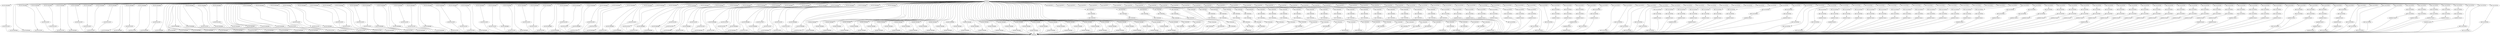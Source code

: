 digraph {
  0 [label="INITIAL",shape=box];
  1 [label="ACCEPT-PREPARE"];
  2 [label="ACCEPT-PREPARE"];
  3 [label="ACCEPT-PREPARE"];
  4 [label="ACCEPT-PREPARE"];
  5 [label="ACCEPT-PREPARE"];
  6 [label="ACCEPT-PREPARE"];
  7 [label="ACCEPT-PREPARE"];
  8 [label="ACCEPT-PREPARE"];
  9 [label="ACCEPT-PREPARE"];
  10 [label="ACCEPT-PREPARE"];
  11 [label="ACCEPT-PREPARE"];
  12 [label="ACCEPT-PREPARE"];
  13 [label="ACCEPT-PREPARE"];
  14 [label="ACCEPT-PREPARE"];
  15 [label="ACCEPT-PREPARE"];
  16 [label="ACCEPT-PREPARE"];
  17 [label="ACCEPT-PREPARE"];
  18 [label="ACCEPT-PREPARE"];
  19 [label="ACCEPT-PREPARE"];
  20 [label="ACCEPT-PREPARE"];
  21 [label="ACCEPT-PREPARE"];
  22 [label="ACCEPT-PREPARE"];
  23 [label="ACCEPT-PREPARE"];
  24 [label="ACCEPT-PREPARE"];
  25 [label="ACCEPT-PREPARE"];
  26 [label="ACCEPT-PREPARE"];
  27 [label="ACCEPT-PREPARE"];
  28 [label="ACCEPT-PREPARE"];
  29 [label="ACCEPT-PREPARE"];
  30 [label="ACCEPT-PREPARE"];
  31 [label="ACCEPT-PREPARE"];
  32 [label="ACCEPT-PREPARE"];
  33 [label="ACCEPT-PREPARE"];
  34 [label="ACCEPT-PREPARE"];
  35 [label="ACCEPT-PREPARE"];
  36 [label="ACCEPT-PREPARE"];
  37 [label="ACCEPT-PREPARE"];
  38 [label="ACCEPT-PREPARE"];
  39 [label="ACCEPT-PREPARE"];
  40 [label="ACCEPT-PREPARE"];
  41 [label="ACCEPT-PREPARE"];
  42 [label="ACCEPT-PREPARE"];
  43 [label="ACCEPT-PREPARE"];
  44 [label="ACCEPT-PREPARE"];
  45 [label="ACCEPT-PREPARE"];
  46 [label="ACCEPT-PREPARE"];
  47 [label="ACCEPT-PREPARE"];
  48 [label="ACCEPT-PREPARE"];
  49 [label="ACCEPT-PREPARE"];
  50 [label="ACCEPT-PREPARE"];
  51 [label="ACCEPT-PREPARE"];
  52 [label="ACCEPT-PREPARE"];
  53 [label="ACCEPT-PREPARE"];
  54 [label="ACCEPT-PREPARE"];
  55 [label="ACCEPT-PREPARE"];
  56 [label="ACCEPT-PREPARE"];
  57 [label="ACCEPT-PREPARE"];
  58 [label="ACCEPT-PREPARE"];
  59 [label="ACCEPT-PREPARE"];
  60 [label="ACCEPT-PREPARE"];
  61 [label="ACCEPT-PREPARE"];
  62 [label="ACCEPT-PREPARE"];
  63 [label="ACCEPT-PREPARE"];
  64 [label="ACCEPT-PREPARE"];
  65 [label="ACCEPT-PREPARE"];
  66 [label="ACCEPT-PREPARE"];
  67 [label="ACCEPT-PREPARE"];
  68 [label="ACCEPT-PREPARE"];
  69 [label="ACCEPT-PREPARE"];
  70 [label="ACCEPT-PREPARE"];
  71 [label="ACCEPT-PREPARE"];
  72 [label="ACCEPT-PREPARE"];
  73 [label="ACCEPT-PREPARE"];
  74 [label="ACCEPT-PREPARE"];
  75 [label="ACCEPT-PREPARE"];
  76 [label="ACCEPT-PREPARE"];
  77 [label="ACCEPT-PREPARE"];
  78 [label="ACCEPT-PREPARE"];
  79 [label="ACCEPT-PREPARE"];
  80 [label="ACCEPT-PREPARE"];
  81 [label="ACCEPT-PREPARE"];
  82 [label="ACCEPT-PREPARE"];
  83 [label="ACCEPT-PREPARE"];
  84 [label="ACCEPT-PREPARE"];
  85 [label="ACCEPT-PREPARE"];
  86 [label="ACCEPT-PREPARE"];
  87 [label="ACCEPT-PREPARE"];
  88 [label="ACCEPT-PREPARE"];
  89 [label="ACCEPT-PREPARE"];
  90 [label="ACCEPT-PREPARE"];
  91 [label="ACCEPT-PREPARE"];
  92 [label="ACCEPT-PREPARE"];
  93 [label="ACCEPT-PREPARE"];
  94 [label="ACCEPT-PREPARE"];
  95 [label="ACCEPT-PREPARE"];
  96 [label="ACCEPT-PREPARE"];
  97 [label="ACCEPT-PREPARE"];
  98 [label="ACCEPT-PREPARE"];
  99 [label="ACCEPT-PREPARE"];
  100 [label="ACCEPT-PREPARE"];
  101 [label="ACCEPT-PREPARE"];
  102 [label="ACCEPT-PREPARE"];
  103 [label="ACCEPT-PREPARE"];
  104 [label="ACCEPT-PREPARE"];
  105 [label="ACCEPT-PREPARE"];
  106 [label="ACCEPT-PREPARE"];
  107 [label="ACCEPT-PREPARE"];
  108 [label="ACCEPT-PREPARE"];
  109 [label="ACCEPT-PREPARE"];
  110 [label="ACCEPT-PREPARE"];
  111 [label="ACCEPT-PREPARE"];
  112 [label="ACCEPT-PREPARE"];
  113 [label="ACCEPT-PREPARE"];
  114 [label="ACCEPT-PREPARE"];
  115 [label="ACCEPT-PREPARE"];
  116 [label="ACCEPT-PREPARE"];
  117 [label="ACCEPT-PREPARE"];
  118 [label="ACCEPT-PREPARE"];
  119 [label="IGNORE-PREPARE"];
  120 [label="IGNORE-PREPARE"];
  121 [label="IGNORE-PREPARE"];
  122 [label="IGNORE-PREPARE"];
  123 [label="IGNORE-PREPARE"];
  124 [label="IGNORE-PREPARE"];
  125 [label="IGNORE-PREPARE"];
  126 [label="IGNORE-PREPARE"];
  127 [label="IGNORE-PREPARE"];
  128 [label="IGNORE-PREPARE"];
  129 [label="IGNORE-PREPARE"];
  130 [label="IGNORE-PREPARE"];
  131 [label="IGNORE-PREPARE"];
  132 [label="IGNORE-PREPARE"];
  133 [label="IGNORE-PREPARE"];
  134 [label="IGNORE-PREPARE"];
  135 [label="IGNORE-PREPARE"];
  136 [label="IGNORE-PREPARE"];
  137 [label="IGNORE-PREPARE"];
  138 [label="IGNORE-PREPARE"];
  139 [label="IGNORE-PREPARE"];
  140 [label="IGNORE-PREPARE"];
  141 [label="IGNORE-PREPARE"];
  142 [label="IGNORE-PREPARE"];
  143 [label="IGNORE-PREPARE"];
  144 [label="IGNORE-PREPARE"];
  145 [label="IGNORE-PREPARE"];
  146 [label="IGNORE-PREPARE"];
  147 [label="IGNORE-PREPARE"];
  148 [label="IGNORE-PREPARE"];
  149 [label="IGNORE-PREPARE"];
  150 [label="IGNORE-PREPARE"];
  151 [label="IGNORE-PREPARE"];
  152 [label="IGNORE-PREPARE"];
  153 [label="IGNORE-PREPARE"];
  154 [label="IGNORE-PREPARE"];
  155 [label="IGNORE-PREPARE"];
  156 [label="IGNORE-PREPARE"];
  157 [label="IGNORE-PREPARE"];
  158 [label="IGNORE-PREPARE"];
  159 [label="IGNORE-PREPARE"];
  160 [label="IGNORE-PREPARE"];
  161 [label="IGNORE-PREPARE"];
  162 [label="IGNORE-PREPARE"];
  163 [label="IGNORE-PREPARE"];
  164 [label="IGNORE-PREPARE"];
  165 [label="IGNORE-PREPARE"];
  166 [label="IGNORE-PREPARE"];
  167 [label="IGNORE-PREPARE"];
  168 [label="IGNORE-PREPARE"];
  169 [label="IGNORE-PREPARE"];
  170 [label="IGNORE-PREPARE"];
  171 [label="IGNORE-PREPARE"];
  172 [label="IGNORE-PREPARE"];
  173 [label="IGNORE-PREPARE"];
  174 [label="IGNORE-PREPARE"];
  175 [label="IGNORE-PREPARE"];
  176 [label="IGNORE-PREPARE"];
  177 [label="IGNORE-PREPARE"];
  178 [label="IGNORE-PREPARE"];
  179 [label="IGNORE-PREPARE"];
  180 [label="IGNORE-PREPARE"];
  181 [label="IGNORE-PREPARE"];
  182 [label="IGNORE-PREPARE"];
  183 [label="NEW-PROPOSE"];
  184 [label="NEW-PROPOSE"];
  185 [label="NEW-PROPOSE"];
  186 [label="NEW-PROPOSE"];
  187 [label="NEW-PROPOSE"];
  188 [label="NEW-PROPOSE"];
  189 [label="NEW-PROPOSE"];
  190 [label="NEW-PROPOSE"];
  191 [label="NEW-PROPOSE"];
  192 [label="NEW-PROPOSE"];
  193 [label="NEW-PROPOSE"];
  194 [label="NEW-PROPOSE"];
  195 [label="NEW-PROPOSE"];
  196 [label="NEW-PROPOSE"];
  197 [label="NEW-PROPOSE"];
  198 [label="NEW-PROPOSE"];
  199 [label="NEW-PROPOSE"];
  200 [label="NEW-PROPOSE"];
  201 [label="NEW-PROPOSE"];
  202 [label="NEW-PROPOSE"];
  203 [label="NEW-PROPOSE"];
  204 [label="NEW-PROPOSE"];
  205 [label="NEW-PROPOSE"];
  206 [label="NEW-PROPOSE"];
  207 [label="NEW-PROPOSE"];
  208 [label="NEW-PROPOSE"];
  209 [label="NEW-PROPOSE"];
  210 [label="NEW-PROPOSE"];
  211 [label="NEW-PROPOSE"];
  212 [label="NEW-PROPOSE"];
  213 [label="NEW-PROPOSE"];
  214 [label="NEW-PROPOSE"];
  215 [label="NEW-PROPOSE"];
  216 [label="NEW-PROPOSE"];
  217 [label="NEW-PROPOSE"];
  218 [label="NEW-PROPOSE"];
  219 [label="NEW-PROPOSE"];
  220 [label="NEW-PROPOSE"];
  221 [label="NEW-PROPOSE"];
  222 [label="NEW-PROPOSE"];
  223 [label="RECV-ACCEPTED"];
  224 [label="RECV-ACCEPTED"];
  225 [label="RECV-ACCEPTED"];
  226 [label="RECV-ACCEPTED"];
  227 [label="RECV-ACCEPTED"];
  228 [label="RECV-ACCEPTED"];
  229 [label="RECV-ACCEPTED"];
  230 [label="RECV-ACCEPTED"];
  231 [label="RECV-ACCEPTED"];
  232 [label="RECV-ACCEPTED"];
  233 [label="RECV-ACCEPTED"];
  234 [label="RECV-ACCEPTED"];
  235 [label="RECV-ACCEPTED"];
  236 [label="RECV-ACCEPTED"];
  237 [label="RECV-ACCEPTED"];
  238 [label="RECV-ACCEPTED"];
  239 [label="RECV-ACCEPTED"];
  240 [label="RECV-ACCEPTED"];
  241 [label="RECV-ACCEPTED"];
  242 [label="RECV-ACCEPTED"];
  243 [label="RECV-ACCEPTED"];
  244 [label="RECV-ACCEPTED"];
  245 [label="RECV-ACCEPTED"];
  246 [label="RECV-ACCEPTED"];
  247 [label="RECV-ACCEPTED"];
  248 [label="RECV-ACCEPTED"];
  249 [label="RECV-ACCEPTED"];
  250 [label="RECV-ACCEPTED"];
  251 [label="RECV-ACCEPTED"];
  252 [label="RECV-ACCEPTED"];
  253 [label="RECV-ACCEPTED"];
  254 [label="RECV-ACCEPTED"];
  255 [label="RECV-ACCEPTED"];
  256 [label="RECV-ACCEPTED"];
  257 [label="RECV-ACCEPTED"];
  258 [label="RECV-ACCEPTED"];
  259 [label="RECV-ACCEPTED"];
  260 [label="RECV-ACCEPTED"];
  261 [label="RECV-ACCEPTED"];
  262 [label="RECV-ACCEPTED"];
  263 [label="RECV-ACCEPTED"];
  264 [label="RECV-ACCEPTED"];
  265 [label="RECV-ACCEPTED"];
  266 [label="RECV-ACCEPTED"];
  267 [label="RECV-ACCEPTED"];
  268 [label="RECV-ACCEPTED"];
  269 [label="RECV-ACCEPTED"];
  270 [label="RECV-ACCEPTED"];
  271 [label="RECV-ACCEPTED"];
  272 [label="RECV-ACCEPTED"];
  273 [label="RECV-ACCEPTED"];
  274 [label="RECV-ACCEPTED"];
  275 [label="RECV-ACCEPTED"];
  276 [label="RECV-ACCEPTED"];
  277 [label="RECV-ACCEPTED"];
  278 [label="RECV-ACCEPTED"];
  279 [label="RECV-ACCEPTED"];
  280 [label="RECV-ACCEPTED"];
  281 [label="RECV-ACCEPTED"];
  282 [label="RECV-ACCEPTED"];
  283 [label="RECV-ACCEPTED"];
  284 [label="RECV-ACCEPTED"];
  285 [label="RECV-ACCEPTED"];
  286 [label="RECV-ACCEPTED"];
  287 [label="RECV-ACCEPTED"];
  288 [label="RECV-ACCEPTED"];
  289 [label="RECV-ACCEPTED"];
  290 [label="RECV-ACCEPTED"];
  291 [label="RECV-ACCEPTED"];
  292 [label="RECV-ACCEPTED"];
  293 [label="RECV-ACCEPTED"];
  294 [label="RECV-ACCEPTED"];
  295 [label="RECV-ACCEPTED"];
  296 [label="RECV-ACCEPTED"];
  297 [label="RECV-ACCEPTED"];
  298 [label="RECV-ACCEPTED"];
  299 [label="RECV-ACCEPTED"];
  300 [label="RECV-ACCEPTED"];
  301 [label="RECV-ACCEPTED"];
  302 [label="RECV-ACCEPTED"];
  303 [label="RECV-ACCEPTED"];
  304 [label="RECV-ACCEPTED"];
  305 [label="RECV-ACCEPTED"];
  306 [label="RECV-ACCEPTED"];
  307 [label="RECV-ACCEPTED"];
  308 [label="RECV-ACCEPTED"];
  309 [label="RECV-ACCEPTED"];
  310 [label="RECV-ACCEPTED"];
  311 [label="RECV-ACCEPTED"];
  312 [label="RECV-ACCEPTED"];
  313 [label="RECV-ACCEPTED"];
  314 [label="ACCEPT-ACCEPT"];
  315 [label="ACCEPT-ACCEPT"];
  316 [label="ACCEPT-ACCEPT"];
  317 [label="ACCEPT-ACCEPT"];
  318 [label="ACCEPT-ACCEPT"];
  319 [label="ACCEPT-ACCEPT"];
  320 [label="ACCEPT-ACCEPT"];
  321 [label="ACCEPT-ACCEPT"];
  322 [label="ACCEPT-ACCEPT"];
  323 [label="ACCEPT-ACCEPT"];
  324 [label="ACCEPT-ACCEPT"];
  325 [label="ACCEPT-ACCEPT"];
  326 [label="ACCEPT-ACCEPT"];
  327 [label="ACCEPT-ACCEPT"];
  328 [label="ACCEPT-ACCEPT"];
  329 [label="ACCEPT-ACCEPT"];
  330 [label="ACCEPT-ACCEPT"];
  331 [label="ACCEPT-ACCEPT"];
  332 [label="ACCEPT-ACCEPT"];
  333 [label="ACCEPT-ACCEPT"];
  334 [label="ACCEPT-ACCEPT"];
  335 [label="ACCEPT-ACCEPT"];
  336 [label="ACCEPT-ACCEPT"];
  337 [label="ACCEPT-ACCEPT"];
  338 [label="ACCEPT-ACCEPT"];
  339 [label="ACCEPT-ACCEPT"];
  340 [label="ACCEPT-ACCEPT"];
  341 [label="ACCEPT-ACCEPT"];
  342 [label="ACCEPT-ACCEPT"];
  343 [label="ACCEPT-ACCEPT"];
  344 [label="ACCEPT-ACCEPT"];
  345 [label="ACCEPT-ACCEPT"];
  346 [label="ACCEPT-ACCEPT"];
  347 [label="ACCEPT-ACCEPT"];
  348 [label="ACCEPT-ACCEPT"];
  349 [label="ACCEPT-ACCEPT"];
  350 [label="ACCEPT-ACCEPT"];
  351 [label="ACCEPT-ACCEPT"];
  352 [label="ACCEPT-ACCEPT"];
  353 [label="ACCEPT-ACCEPT"];
  354 [label="ACCEPT-ACCEPT"];
  355 [label="ACCEPT-ACCEPT"];
  356 [label="ACCEPT-ACCEPT"];
  357 [label="ACCEPT-ACCEPT"];
  358 [label="ACCEPT-ACCEPT"];
  359 [label="ACCEPT-ACCEPT"];
  360 [label="ACCEPT-ACCEPT"];
  361 [label="ACCEPT-ACCEPT"];
  362 [label="ACCEPT-ACCEPT"];
  363 [label="ACCEPT-ACCEPT"];
  364 [label="ACCEPT-ACCEPT"];
  365 [label="ACCEPT-ACCEPT"];
  366 [label="ACCEPT-ACCEPT"];
  367 [label="ACCEPT-ACCEPT"];
  368 [label="ACCEPT-ACCEPT"];
  369 [label="ACCEPT-ACCEPT"];
  370 [label="ACCEPT-ACCEPT"];
  371 [label="ACCEPT-ACCEPT"];
  372 [label="ACCEPT-ACCEPT"];
  373 [label="ACCEPT-ACCEPT"];
  374 [label="ACCEPT-ACCEPT"];
  375 [label="ACCEPT-ACCEPT"];
  376 [label="NEW-PROPOSE"];
  377 [label="NEW-PROPOSE"];
  378 [label="NEW-PROPOSE"];
  379 [label="NEW-PROPOSE"];
  380 [label="RECV-ACCEPTED"];
  381 [label="RECV-ACCEPTED"];
  382 [label="RECV-ACCEPTED"];
  383 [label="RECV-ACCEPTED"];
  384 [label="RECV-ACCEPTED"];
  385 [label="RECV-ACCEPTED"];
  386 [label="RECV-ACCEPTED"];
  387 [label="RECV-ACCEPTED"];
  388 [label="RECV-ACCEPTED"];
  389 [label="RECV-ACCEPTED"];
  390 [label="RECV-ACCEPTED"];
  391 [label="RECV-ACCEPTED"];
  392 [label="RECV-ACCEPTED"];
  393 [label="RECV-ACCEPTED"];
  394 [label="RECV-ACCEPTED"];
  395 [label="RECV-ACCEPTED"];
  396 [label="RECV-ACCEPTED"];
  397 [label="RECV-ACCEPTED"];
  398 [label="RECV-ACCEPTED"];
  399 [label="RECV-ACCEPTED"];
  400 [label="RECV-ACCEPTED"];
  401 [label="RECV-ACCEPTED"];
  402 [label="RECV-ACCEPTED"];
  403 [label="RECV-ACCEPTED"];
  404 [label="RECV-ACCEPTED"];
  405 [label="RECV-ACCEPTED"];
  406 [label="RECV-ACCEPTED"];
  407 [label="RECV-ACCEPTED"];
  408 [label="RECV-ACCEPTED"];
  409 [label="RECV-ACCEPTED"];
  410 [label="RECV-ACCEPTED"];
  411 [label="RECV-ACCEPTED"];
  412 [label="RECV-ACCEPTED"];
  413 [label="RECV-ACCEPTED"];
  414 [label="RECV-ACCEPTED"];
  415 [label="RECV-ACCEPTED"];
  416 [label="RECV-ACCEPTED"];
  417 [label="RECV-ACCEPTED"];
  418 [label="RECV-ACCEPTED"];
  419 [label="RECV-ACCEPTED"];
  420 [label="RECV-ACCEPTED"];
  421 [label="RECV-ACCEPTED"];
  422 [label="RECV-ACCEPTED"];
  423 [label="RECV-ACCEPTED"];
  424 [label="RECV-ACCEPTED"];
  425 [label="RECV-ACCEPTED"];
  426 [label="RECV-ACCEPTED"];
  427 [label="RECV-ACCEPTED"];
  428 [label="RECV-ACCEPTED"];
  429 [label="RECV-ACCEPTED"];
  430 [label="RECV-ACCEPTED"];
  431 [label="RECV-ACCEPTED"];
  432 [label="RECV-ACCEPTED"];
  433 [label="RECV-ACCEPTED"];
  434 [label="RECV-ACCEPTED"];
  435 [label="RECV-ACCEPTED"];
  436 [label="RECV-ACCEPTED"];
  437 [label="RECV-ACCEPTED"];
  438 [label="RECV-ACCEPTED"];
  439 [label="RECV-ACCEPTED"];
  440 [label="RECV-ACCEPTED"];
  441 [label="RECV-ACCEPTED"];
  442 [label="RECV-ACCEPTED"];
  443 [label="RECV-ACCEPTED"];
  444 [label="RECV-ACCEPTED"];
  445 [label="RECV-ACCEPTED"];
  446 [label="RECV-ACCEPTED"];
  447 [label="RECV-ACCEPTED"];
  448 [label="RECV-ACCEPTED"];
  449 [label="RECV-ACCEPTED"];
  450 [label="RECV-ACCEPTED"];
  451 [label="RECV-ACCEPTED"];
  452 [label="RECV-ACCEPTED"];
  453 [label="RECV-ACCEPTED"];
  454 [label="RECV-ACCEPTED"];
  455 [label="RECV-ACCEPTED"];
  456 [label="RECV-ACCEPTED"];
  457 [label="RECV-ACCEPTED"];
  458 [label="RECV-ACCEPTED"];
  459 [label="RECV-ACCEPTED"];
  460 [label="RECV-ACCEPTED"];
  461 [label="RECV-ACCEPTED"];
  462 [label="RECV-ACCEPTED"];
  463 [label="RECV-ACCEPTED"];
  464 [label="RECV-ACCEPTED"];
  465 [label="RECV-ACCEPTED"];
  466 [label="RECV-ACCEPTED"];
  467 [label="RECV-ACCEPTED"];
  468 [label="RECV-ACCEPTED"];
  469 [label="RECV-ACCEPTED"];
  470 [label="RECV-ACCEPTED"];
  471 [label="RECV-PROMISE"];
  472 [label="RECV-PROMISE"];
  473 [label="RECV-PROMISE"];
  474 [label="RECV-PROMISE"];
  475 [label="RECV-PROMISE"];
  476 [label="RECV-PROMISE"];
  477 [label="RECV-PROMISE"];
  478 [label="RECV-PROMISE"];
  479 [label="RECV-PROMISE"];
  480 [label="RECV-PROMISE"];
  481 [label="RECV-PROMISE"];
  482 [label="RECV-PROMISE"];
  483 [label="RECV-PROMISE"];
  484 [label="RECV-PROMISE"];
  485 [label="RECV-PROMISE"];
  486 [label="RECV-PROMISE"];
  487 [label="RECV-PROMISE"];
  488 [label="RECV-PROMISE"];
  489 [label="RECV-PROMISE"];
  490 [label="RECV-PROMISE"];
  491 [label="RECV-PROMISE"];
  492 [label="RECV-PROMISE"];
  493 [label="RECV-PROMISE"];
  494 [label="RECV-PROMISE"];
  495 [label="RECV-PROMISE"];
  496 [label="RECV-PROMISE"];
  497 [label="RECV-PROMISE"];
  498 [label="TERMINAL"];
  499 [label="RECV-ACCEPTED"];
  500 [label="RECV-ACCEPTED"];
  501 [label="RECV-ACCEPTED"];
  502 [label="RECV-ACCEPTED"];
  503 [label="RECV-ACCEPTED"];
  504 [label="RECV-ACCEPTED"];
  505 [label="RECV-ACCEPTED"];
  506 [label="RECV-ACCEPTED"];
  507 [label="RECV-ACCEPTED"];
  508 [label="RECV-ACCEPTED"];
  509 [label="RECV-ACCEPTED"];
  510 [label="RECV-ACCEPTED"];
  511 [label="RECV-ACCEPTED"];
  512 [label="RECV-ACCEPTED"];
  513 [label="RECV-ACCEPTED"];
  514 [label="RECV-ACCEPTED"];
  515 [label="RECV-ACCEPTED"];
  516 [label="RECV-ACCEPTED"];
  517 [label="RECV-ACCEPTED"];
  518 [label="RECV-ACCEPTED"];
  519 [label="RECV-ACCEPTED"];
  520 [label="RECV-ACCEPTED"];
  521 [label="RECV-ACCEPTED"];
  522 [label="RECV-ACCEPTED"];
  523 [label="RECV-ACCEPTED"];
  524 [label="RECV-ACCEPTED"];
  525 [label="RECV-ACCEPTED"];
  526 [label="RECV-ACCEPTED"];
  527 [label="RECV-ACCEPTED"];
  528 [label="RECV-ACCEPTED"];
  529 [label="RECV-ACCEPTED"];
  530 [label="RECV-ACCEPTED"];
  531 [label="RECV-ACCEPTED"];
  532 [label="RECV-ACCEPTED"];
  533 [label="RECV-ACCEPTED"];
  534 [label="RECV-ACCEPTED"];
  535 [label="RECV-ACCEPTED"];
  536 [label="RECV-ACCEPTED"];
  537 [label="RECV-ACCEPTED"];
  538 [label="RECV-ACCEPTED"];
  539 [label="RECV-ACCEPTED"];
  540 [label="RECV-ACCEPTED"];
  541 [label="RECV-ACCEPTED"];
  542 [label="RECV-ACCEPTED"];
  543 [label="RECV-ACCEPTED"];
  544 [label="RECV-ACCEPTED"];
  545 [label="RECV-ACCEPTED"];
  546 [label="RECV-ACCEPTED"];
  547 [label="RECV-ACCEPTED"];
  548 [label="RECV-ACCEPTED"];
  549 [label="RECV-ACCEPTED"];
  550 [label="RECV-ACCEPTED"];
  551 [label="RECV-ACCEPTED"];
  552 [label="RECV-ACCEPTED"];
  553 [label="RECV-ACCEPTED"];
  554 [label="RECV-ACCEPTED"];
  555 [label="RECV-ACCEPTED"];
  556 [label="RECV-ACCEPTED"];
  557 [label="RECV-ACCEPTED"];
  558 [label="RECV-ACCEPTED"];
  559 [label="RECV-ACCEPTED"];
  560 [label="RECV-ACCEPTED"];
  561 [label="RECV-ACCEPTED"];
  562 [label="RECV-ACCEPTED"];
  563 [label="RECV-ACCEPTED"];
  564 [label="RECV-ACCEPTED"];
  565 [label="RECV-PROMISE"];
  566 [label="RECV-PROMISE"];
  567 [label="RECV-PROMISE"];
  568 [label="RECV-PROMISE"];
  569 [label="RECV-PROMISE"];
  570 [label="RECV-PROMISE"];
  571 [label="RECV-PROMISE"];
  572 [label="RECV-PROMISE"];
  573 [label="RECV-PROMISE"];
  574 [label="RECV-PROMISE"];
  575 [label="RECV-PROMISE"];
  576 [label="RECV-PROMISE"];
  577 [label="RECV-PROMISE"];
  578 [label="RECV-PROMISE"];
  579 [label="RECV-PROMISE"];
  580 [label="RECV-PROMISE"];
  581 [label="RECV-PROMISE"];
  582 [label="RECV-PROMISE"];
  583 [label="RECV-PROMISE"];
  584 [label="RECV-PROMISE"];
  585 [label="RECV-PROMISE"];
  586 [label="RECV-PROMISE"];
  587 [label="RECV-PROMISE"];
  588 [label="RECV-PROMISE"];
  589 [label="RECV-PROMISE"];
  590 [label="LEARNED-VALUE"];
  591 [label="LEARNED-VALUE"];
  592 [label="LEARNED-VALUE"];
  593 [label="LEARNED-VALUE"];
  594 [label="LEARNED-VALUE"];
  595 [label="LEARNED-VALUE"];
  596 [label="LEARNED-VALUE"];
  597 [label="LEARNED-VALUE"];
  598 [label="LEARNED-VALUE"];
  599 [label="LEARNED-VALUE"];
  600 [label="LEARNED-VALUE"];
  601 [label="LEARNED-VALUE"];
  602 [label="LEARNED-VALUE"];
  603 [label="LEARNED-VALUE"];
  604 [label="LEARNED-VALUE"];
  605 [label="LEARNED-VALUE"];
  606 [label="LEARNED-VALUE"];
  607 [label="LEARNED-VALUE"];
  608 [label="LEARNED-VALUE"];
  609 [label="LEARNED-VALUE"];
  610 [label="LEARNED-VALUE"];
  611 [label="LEARNED-VALUE"];
  612 [label="LEARNED-VALUE"];
  613 [label="LEARNED-VALUE"];
  614 [label="LEARNED-VALUE"];
  615 [label="LEARNED-VALUE"];
  616 [label="LEARNED-VALUE"];
  617 [label="LEARNED-VALUE"];
  618 [label="LEARNED-VALUE"];
  619 [label="LEARNED-VALUE"];
  620 [label="LEARNED-VALUE"];
  621 [label="LEARNED-VALUE"];
  622 [label="LEARNED-VALUE"];
  623 [label="LEARNED-VALUE"];
  624 [label="LEARNED-VALUE"];
  625 [label="LEARNED-VALUE"];
  626 [label="LEARNED-VALUE"];
  627 [label="LEARNED-VALUE"];
  628 [label="LEARNED-VALUE"];
  629 [label="LEARNED-VALUE"];
  630 [label="LEARNED-VALUE"];
  631 [label="LEARNED-VALUE"];
  632 [label="LEARNED-VALUE"];
  633 [label="LEARNED-VALUE"];
  634 [label="LEARNED-VALUE"];
  635 [label="LEARNED-VALUE"];
  636 [label="LEARNED-VALUE"];
  637 [label="LEARNED-VALUE"];
  638 [label="LEARNED-VALUE"];
  639 [label="LEARNED-VALUE"];
  640 [label="LEARNED-VALUE"];
  641 [label="LEARNED-VALUE"];
  642 [label="LEARNED-VALUE"];
  643 [label="LEARNED-VALUE"];
  644 [label="LEARNED-VALUE"];
  645 [label="LEARNED-VALUE"];
  646 [label="LEARNED-VALUE"];
  647 [label="LEARNED-VALUE"];
  648 [label="LEARNED-VALUE"];
  649 [label="LEARNED-VALUE"];
  650 [label="LEARNED-VALUE"];
  651 [label="LEARNED-VALUE"];
  652 [label="LEARNED-VALUE"];
  653 [label="LEARNED-VALUE"];
  654 [label="LEARNED-VALUE"];
  655 [label="LEARNED-VALUE"];
  656 [label="RECV-PROMISE"];
  657 [label="RECV-PROMISE"];
  658 [label="RECV-PROMISE"];
  659 [label="RECV-PROMISE"];
  660 [label="RECV-PROMISE"];
  661 [label="RECV-PROMISE"];
  662 [label="RECV-PROMISE"];
  663 [label="RECV-PROMISE"];
  664 [label="RECV-PROMISE"];
  665 [label="RECV-PROMISE"];
  666 [label="RECV-PROMISE"];
  667 [label="RECV-PROMISE"];
  668 [label="RECV-PROMISE"];
  669 [label="RECV-PROMISE"];
  670 [label="RECV-PROMISE"];
  671 [label="RECV-PROMISE"];
  672 [label="RECV-PROMISE"];
  673 [label="RECV-PROMISE"];
  674 [label="RECV-PROMISE"];
  675 [label="RECV-PROMISE"];
  676 [label="RECV-PROMISE"];
  677 [label="RECV-PROMISE"];
  678 [label="RECV-PROMISE"];
  679 [label="LEARNED-VALUE"];
  680 [label="LEARNED-VALUE"];
  681 [label="LEARNED-VALUE"];
  682 [label="LEARNED-VALUE"];
  683 [label="LEARNED-VALUE"];
  684 [label="LEARNED-VALUE"];
  685 [label="LEARNED-VALUE"];
  686 [label="LEARNED-VALUE"];
  687 [label="LEARNED-VALUE"];
  688 [label="LEARNED-VALUE"];
  689 [label="LEARNED-VALUE"];
  690 [label="RECV-PROMISE"];
  691 [label="RECV-PROMISE"];
  692 [label="RECV-PROMISE"];
  693 [label="RECV-PROMISE"];
  694 [label="RECV-PROMISE"];
  695 [label="RECV-PROMISE"];
  696 [label="RECV-PROMISE"];
  697 [label="RECV-PROMISE"];
  698 [label="RECV-PROMISE"];
  699 [label="RECV-PROMISE"];
  700 [label="RECV-PROMISE"];
  701 [label="RECV-PROMISE"];
  702 [label="RECV-PROMISE"];
  703 [label="RECV-PROMISE"];
  704 [label="RECV-PROMISE"];
  705 [label="RECV-PROMISE"];
  706 [label="RECV-PROMISE"];
  707 [label="RECV-PROMISE"];
  708 [label="RECV-PROMISE"];
  709 [label="RECV-PROMISE"];
  710 [label="LEARNED-VALUE"];
  711 [label="LEARNED-VALUE"];
  712 [label="LEARNED-VALUE"];
  713 [label="RECV-PROMISE"];
  714 [label="RECV-PROMISE"];
  715 [label="RECV-PROMISE"];
  716 [label="RECV-PROMISE"];
  717 [label="RECV-PROMISE"];
  718 [label="RECV-PROMISE"];
  719 [label="RECV-PROMISE"];
  720 [label="RECV-PROMISE"];
  721 [label="RECV-PROMISE"];
  722 [label="RECV-PROMISE"];
  723 [label="LEARNED-VALUE"];
  724 [label="LEARNED-VALUE"];
0->183 [];
0->1 [];
0->2 [];
0->3 [];
0->4 [];
0->5 [];
0->223 [];
0->224 [];
0->225 [];
0->226 [];
0->227 [];
0->184 [];
0->185 [];
0->6 [];
0->7 [];
0->8 [];
0->9 [];
0->228 [];
0->229 [];
0->230 [];
0->231 [];
0->186 [];
0->10 [];
0->11 [];
0->12 [];
0->232 [];
0->233 [];
0->234 [];
0->13 [];
0->119 [];
0->14 [];
0->120 [];
0->187 [];
0->15 [];
0->16 [];
0->17 [];
0->18 [];
0->235 [];
0->236 [];
0->237 [];
0->238 [];
0->239 [];
0->188 [];
0->19 [];
0->121 [];
0->122 [];
0->123 [];
0->124 [];
0->189 [];
0->20 [];
0->21 [];
0->22 [];
0->23 [];
0->24 [];
0->190 [];
0->125 [];
0->25 [];
0->126 [];
0->127 [];
0->26 [];
0->191 [];
0->27 [];
0->28 [];
0->29 [];
0->30 [];
0->31 [];
0->240 [];
0->241 [];
0->242 [];
0->192 [];
0->193 [];
0->32 [];
0->33 [];
0->34 [];
0->128 [];
0->35 [];
0->36 [];
0->129 [];
0->194 [];
0->37 [];
0->38 [];
0->39 [];
0->40 [];
0->41 [];
0->243 [];
0->244 [];
0->245 [];
0->246 [];
0->195 [];
0->42 [];
0->43 [];
0->44 [];
0->45 [];
0->46 [];
0->247 [];
0->248 [];
0->249 [];
0->250 [];
0->251 [];
0->196 [];
0->197 [];
0->47 [];
0->48 [];
0->49 [];
0->50 [];
0->252 [];
0->253 [];
0->254 [];
0->255 [];
0->198 [];
0->51 [];
0->52 [];
0->53 [];
0->54 [];
0->55 [];
0->256 [];
0->257 [];
0->258 [];
0->259 [];
0->130 [];
0->131 [];
0->132 [];
0->133 [];
0->56 [];
0->199 [];
0->57 [];
0->58 [];
0->59 [];
0->60 [];
0->61 [];
0->260 [];
0->261 [];
0->262 [];
0->263 [];
0->264 [];
0->200 [];
0->134 [];
0->135 [];
0->136 [];
0->137 [];
0->138 [];
0->201 [];
0->62 [];
0->63 [];
0->64 [];
0->65 [];
0->265 [];
0->266 [];
0->267 [];
0->268 [];
0->202 [];
0->139 [];
0->140 [];
0->141 [];
0->142 [];
0->203 [];
0->66 [];
0->67 [];
0->68 [];
0->69 [];
0->269 [];
0->270 [];
0->271 [];
0->272 [];
0->204 [];
0->143 [];
0->144 [];
0->145 [];
0->146 [];
0->205 [];
0->70 [];
0->71 [];
0->72 [];
0->73 [];
0->273 [];
0->274 [];
0->275 [];
0->276 [];
0->277 [];
0->206 [];
0->147 [];
0->74 [];
0->148 [];
0->149 [];
0->150 [];
0->207 [];
0->75 [];
0->76 [];
0->77 [];
0->78 [];
0->79 [];
0->278 [];
0->279 [];
0->280 [];
0->281 [];
0->282 [];
0->208 [];
0->151 [];
0->152 [];
0->153 [];
0->154 [];
0->155 [];
0->209 [];
0->80 [];
0->81 [];
0->82 [];
0->83 [];
0->84 [];
0->283 [];
0->284 [];
0->285 [];
0->286 [];
0->287 [];
0->210 [];
0->156 [];
0->157 [];
0->158 [];
0->85 [];
0->159 [];
0->211 [];
0->86 [];
0->87 [];
0->88 [];
0->89 [];
0->90 [];
0->288 [];
0->289 [];
0->290 [];
0->291 [];
0->212 [];
0->91 [];
0->160 [];
0->161 [];
0->162 [];
0->163 [];
0->213 [];
0->92 [];
0->93 [];
0->94 [];
0->95 [];
0->96 [];
0->292 [];
0->293 [];
0->294 [];
0->295 [];
0->296 [];
0->214 [];
0->164 [];
0->165 [];
0->166 [];
0->167 [];
0->168 [];
0->215 [];
0->97 [];
0->98 [];
0->99 [];
0->100 [];
0->297 [];
0->298 [];
0->299 [];
0->300 [];
0->301 [];
0->216 [];
0->169 [];
0->170 [];
0->171 [];
0->101 [];
0->217 [];
0->102 [];
0->103 [];
0->104 [];
0->105 [];
0->106 [];
0->302 [];
0->303 [];
0->304 [];
0->305 [];
0->218 [];
0->172 [];
0->173 [];
0->107 [];
0->174 [];
0->175 [];
0->219 [];
0->108 [];
0->109 [];
0->110 [];
0->111 [];
0->112 [];
0->306 [];
0->307 [];
0->308 [];
0->309 [];
0->310 [];
0->220 [];
0->176 [];
0->177 [];
0->178 [];
0->179 [];
0->221 [];
0->113 [];
0->114 [];
0->115 [];
0->116 [];
0->117 [];
0->311 [];
0->312 [];
0->313 [];
0->222 [];
0->180 [];
0->118 [];
0->181 [];
0->182 [];
1->314 [];
2->498 [];
3->498 [];
4->315 [];
5->316 [];
6->317 [];
7->318 [];
8->498 [];
9->319 [];
10->320 [];
11->321 [];
12->322 [];
13->498 [];
14->498 [];
15->323 [];
16->324 [];
17->498 [];
18->325 [];
19->498 [];
20->498 [];
21->498 [];
22->498 [];
23->498 [];
24->498 [];
25->498 [];
26->498 [];
27->498 [];
28->326 [];
29->327 [];
30->498 [];
31->328 [];
32->498 [];
33->498 [];
34->498 [];
35->498 [];
36->498 [];
37->498 [];
38->498 [];
39->498 [];
40->329 [];
41->330 [];
42->498 [];
43->331 [];
44->332 [];
45->498 [];
46->333 [];
47->334 [];
48->335 [];
49->336 [];
50->498 [];
51->337 [];
52->338 [];
53->498 [];
54->339 [];
55->498 [];
56->498 [];
57->340 [];
58->341 [];
59->498 [];
60->498 [];
61->342 [];
62->343 [];
63->344 [];
64->345 [];
65->498 [];
66->346 [];
67->347 [];
68->498 [];
69->348 [];
70->498 [];
71->349 [];
72->350 [];
73->351 [];
74->498 [];
75->498 [];
76->352 [];
77->353 [];
78->498 [];
79->354 [];
80->355 [];
81->356 [];
82->498 [];
83->357 [];
84->498 [];
85->498 [];
86->358 [];
87->359 [];
88->360 [];
89->498 [];
90->498 [];
91->498 [];
92->361 [];
93->362 [];
94->498 [];
95->363 [];
96->498 [];
97->364 [];
98->365 [];
99->498 [];
100->366 [];
101->498 [];
102->367 [];
103->368 [];
104->498 [];
105->498 [];
106->369 [];
107->498 [];
108->498 [];
109->370 [];
110->371 [];
111->498 [];
112->372 [];
113->373 [];
114->374 [];
115->498 [];
116->498 [];
117->375 [];
118->498 [];
119->498 [];
120->498 [];
121->498 [];
122->498 [];
123->498 [];
124->498 [];
125->498 [];
126->498 [];
127->498 [];
128->498 [];
129->498 [];
130->498 [];
131->498 [];
132->498 [];
133->498 [];
134->498 [];
135->498 [];
136->498 [];
137->498 [];
138->498 [];
139->498 [];
140->498 [];
141->498 [];
142->498 [];
143->498 [];
144->498 [];
145->498 [];
146->498 [];
147->498 [];
148->498 [];
149->498 [];
150->498 [];
151->498 [];
152->498 [];
153->498 [];
154->498 [];
155->498 [];
156->498 [];
157->498 [];
158->498 [];
159->498 [];
160->498 [];
161->498 [];
162->498 [];
163->498 [];
164->498 [];
165->498 [];
166->498 [];
167->498 [];
168->498 [];
169->498 [];
170->498 [];
171->498 [];
172->498 [];
173->498 [];
174->498 [];
175->498 [];
176->498 [];
177->498 [];
178->498 [];
179->498 [];
180->498 [];
181->498 [];
182->498 [];
183->471 [];
184->376 [];
185->377 [];
186->472 [];
187->473 [];
188->474 [];
189->498 [];
190->475 [];
191->476 [];
192->378 [];
193->498 [];
194->477 [];
195->478 [];
196->379 [];
197->479 [];
198->480 [];
199->481 [];
200->498 [];
201->482 [];
202->498 [];
203->483 [];
204->498 [];
205->484 [];
206->485 [];
207->486 [];
208->498 [];
209->487 [];
210->488 [];
211->489 [];
212->490 [];
213->491 [];
214->498 [];
215->492 [];
216->498 [];
217->493 [];
218->494 [];
219->495 [];
220->498 [];
221->496 [];
222->497 [];
223->380 [];
224->381 [];
225->382 [];
226->383 [];
227->384 [];
228->385 [];
229->386 [];
230->387 [];
231->388 [];
232->389 [];
233->390 [];
234->391 [];
235->392 [];
236->393 [];
237->394 [];
238->395 [];
239->396 [];
240->397 [];
241->398 [];
242->399 [];
243->400 [];
244->401 [];
245->402 [];
246->403 [];
247->404 [];
248->405 [];
249->406 [];
250->407 [];
251->408 [];
252->409 [];
253->410 [];
254->411 [];
255->412 [];
256->413 [];
257->414 [];
258->415 [];
259->416 [];
260->417 [];
261->418 [];
262->419 [];
263->420 [];
264->421 [];
265->422 [];
266->423 [];
267->424 [];
268->425 [];
269->426 [];
270->427 [];
271->428 [];
272->429 [];
273->430 [];
274->431 [];
275->432 [];
276->433 [];
277->434 [];
278->435 [];
279->436 [];
280->437 [];
281->438 [];
282->439 [];
283->440 [];
284->441 [];
285->442 [];
286->443 [];
287->444 [];
288->445 [];
289->446 [];
290->447 [];
291->448 [];
292->449 [];
293->450 [];
294->451 [];
295->452 [];
296->453 [];
297->454 [];
298->455 [];
299->456 [];
300->457 [];
301->458 [];
302->459 [];
303->460 [];
304->461 [];
305->462 [];
306->463 [];
307->464 [];
308->465 [];
309->466 [];
310->467 [];
311->468 [];
312->469 [];
313->470 [];
314->498 [];
315->498 [];
316->498 [];
317->498 [];
318->498 [];
319->498 [];
320->498 [];
321->498 [];
322->498 [];
323->498 [];
324->498 [];
325->498 [];
326->498 [];
327->498 [];
328->498 [];
329->498 [];
330->498 [];
331->498 [];
332->498 [];
333->498 [];
334->498 [];
335->498 [];
336->498 [];
337->498 [];
338->498 [];
339->498 [];
340->498 [];
341->498 [];
342->498 [];
343->498 [];
344->498 [];
345->498 [];
346->498 [];
347->498 [];
348->498 [];
349->498 [];
350->498 [];
351->498 [];
352->498 [];
353->498 [];
354->498 [];
355->498 [];
356->498 [];
357->498 [];
358->498 [];
359->498 [];
360->498 [];
361->498 [];
362->498 [];
363->498 [];
364->498 [];
365->498 [];
366->498 [];
367->498 [];
368->498 [];
369->498 [];
370->498 [];
371->498 [];
372->498 [];
373->498 [];
374->498 [];
375->498 [];
376->565 [];
377->566 [];
378->567 [];
379->568 [];
380->499 [];
381->500 [];
382->501 [];
383->502 [];
384->503 [];
385->498 [];
386->504 [];
387->505 [];
388->506 [];
389->498 [];
390->498 [];
391->498 [];
392->507 [];
393->508 [];
394->509 [];
395->498 [];
396->510 [];
397->498 [];
398->498 [];
399->498 [];
400->498 [];
401->498 [];
402->498 [];
403->498 [];
404->511 [];
405->512 [];
406->513 [];
407->514 [];
408->515 [];
409->516 [];
410->517 [];
411->518 [];
412->519 [];
413->498 [];
414->498 [];
415->498 [];
416->498 [];
417->520 [];
418->521 [];
419->522 [];
420->523 [];
421->524 [];
422->525 [];
423->526 [];
424->527 [];
425->528 [];
426->529 [];
427->530 [];
428->531 [];
429->532 [];
430->533 [];
431->534 [];
432->535 [];
433->536 [];
434->537 [];
435->538 [];
436->539 [];
437->540 [];
438->541 [];
439->542 [];
440->543 [];
441->544 [];
442->545 [];
443->546 [];
444->547 [];
445->548 [];
446->549 [];
447->550 [];
448->551 [];
449->552 [];
450->553 [];
451->554 [];
452->555 [];
453->498 [];
454->556 [];
455->557 [];
456->558 [];
457->498 [];
458->559 [];
459->498 [];
460->498 [];
461->498 [];
462->498 [];
463->560 [];
464->561 [];
465->562 [];
466->563 [];
467->564 [];
468->498 [];
469->498 [];
470->498 [];
471->569 [];
472->570 [];
473->571 [];
474->498 [];
475->572 [];
476->573 [];
477->574 [];
478->575 [];
479->576 [];
480->577 [];
481->578 [];
482->579 [];
483->580 [];
484->581 [];
485->498 [];
486->582 [];
487->583 [];
488->498 [];
489->584 [];
490->498 [];
491->585 [];
492->586 [];
493->587 [];
494->498 [];
495->588 [];
496->589 [];
497->498 [];
499->590 [];
500->591 [];
501->592 [];
502->593 [];
503->594 [];
504->595 [];
505->596 [];
506->597 [];
507->598 [];
508->599 [];
509->600 [];
510->601 [];
511->602 [];
512->603 [];
513->604 [];
514->605 [];
515->606 [];
516->607 [];
517->608 [];
518->609 [];
519->610 [];
520->611 [];
521->612 [];
522->613 [];
523->614 [];
524->615 [];
525->616 [];
526->617 [];
527->618 [];
528->619 [];
529->620 [];
530->621 [];
531->622 [];
532->623 [];
533->624 [];
534->625 [];
535->626 [];
536->627 [];
537->628 [];
538->629 [];
539->630 [];
540->631 [];
541->632 [];
542->633 [];
543->634 [];
544->635 [];
545->636 [];
546->637 [];
547->638 [];
548->639 [];
549->640 [];
550->641 [];
551->642 [];
552->643 [];
553->644 [];
554->645 [];
555->646 [];
556->647 [];
557->648 [];
558->649 [];
559->650 [];
560->651 [];
561->652 [];
562->653 [];
563->654 [];
564->655 [];
565->656 [];
566->657 [];
567->658 [];
568->498 [];
569->659 [];
570->660 [];
571->661 [];
572->498 [];
573->662 [];
574->663 [];
575->664 [];
576->665 [];
577->666 [];
578->667 [];
579->668 [];
580->669 [];
581->670 [];
582->671 [];
583->672 [];
584->673 [];
585->674 [];
586->675 [];
587->676 [];
588->677 [];
589->678 [];
590->498 [];
591->498 [];
592->498 [];
593->498 [];
594->498 [];
595->498 [];
596->498 [];
597->498 [];
598->498 [];
599->498 [];
600->679 [];
601->498 [];
602->498 [];
603->498 [];
604->680 [];
605->681 [];
606->498 [];
607->498 [];
608->498 [];
609->498 [];
610->498 [];
611->498 [];
612->682 [];
613->498 [];
614->498 [];
615->498 [];
616->498 [];
617->498 [];
618->498 [];
619->498 [];
620->498 [];
621->498 [];
622->498 [];
623->683 [];
624->498 [];
625->498 [];
626->498 [];
627->498 [];
628->498 [];
629->498 [];
630->498 [];
631->498 [];
632->684 [];
633->498 [];
634->498 [];
635->498 [];
636->498 [];
637->498 [];
638->498 [];
639->498 [];
640->498 [];
641->685 [];
642->686 [];
643->498 [];
644->498 [];
645->498 [];
646->498 [];
647->498 [];
648->498 [];
649->687 [];
650->688 [];
651->498 [];
652->498 [];
653->498 [];
654->498 [];
655->689 [];
656->690 [];
657->498 [];
658->498 [];
659->691 [];
660->498 [];
661->692 [];
662->693 [];
663->694 [];
664->695 [];
665->696 [];
666->697 [];
667->698 [];
668->699 [];
669->700 [];
670->701 [];
671->702 [];
672->703 [];
673->704 [];
674->705 [];
675->706 [];
676->707 [];
677->708 [];
678->709 [];
679->710 [];
680->498 [];
681->498 [];
682->498 [];
683->498 [];
684->498 [];
685->498 [];
686->498 [];
687->711 [];
688->712 [];
689->498 [];
690->713 [];
691->714 [];
692->498 [];
693->498 [];
694->715 [];
695->716 [];
696->498 [];
697->498 [];
698->717 [];
699->498 [];
700->498 [];
701->498 [];
702->498 [];
703->718 [];
704->498 [];
705->719 [];
706->498 [];
707->720 [];
708->721 [];
709->722 [];
710->723 [];
711->724 [];
712->498 [];
713->498 [];
714->498 [];
715->498 [];
716->498 [];
717->498 [];
718->498 [];
719->498 [];
720->498 [];
721->498 [];
722->498 [];
723->498 [];
724->498 [];
} // digraph
